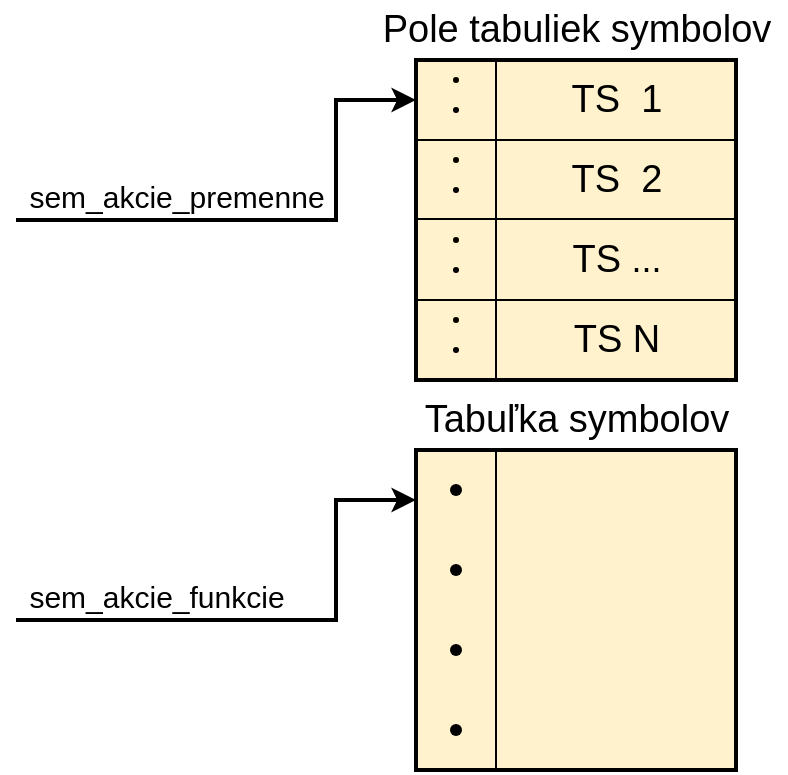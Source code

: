 <mxfile version="15.9.4" type="device"><diagram id="EdEBxcZpIFbV_Eey3Trm" name="Page-1"><mxGraphModel dx="2272" dy="780" grid="1" gridSize="10" guides="1" tooltips="1" connect="1" arrows="1" fold="1" page="1" pageScale="1" pageWidth="850" pageHeight="1100" math="0" shadow="0"><root><mxCell id="0"/><mxCell id="1" parent="0"/><mxCell id="ECcZWLPd1dTkBnq0sZ_G-18" value="" style="whiteSpace=wrap;html=1;aspect=fixed;fontSize=19;strokeWidth=2;fillColor=#fff2cc;strokeColor=#000000;" parent="1" vertex="1"><mxGeometry x="160" y="280" width="160" height="160" as="geometry"/></mxCell><mxCell id="ECcZWLPd1dTkBnq0sZ_G-20" value="Pole tabuliek symbolov" style="text;html=1;align=center;verticalAlign=middle;resizable=0;points=[];autosize=1;strokeColor=none;fillColor=none;fontSize=19;" parent="1" vertex="1"><mxGeometry x="135" y="250" width="210" height="30" as="geometry"/></mxCell><mxCell id="ECcZWLPd1dTkBnq0sZ_G-22" value="" style="endArrow=none;html=1;rounded=0;fontSize=19;exitX=0;exitY=0.25;exitDx=0;exitDy=0;entryX=1;entryY=0.25;entryDx=0;entryDy=0;" parent="1" source="ECcZWLPd1dTkBnq0sZ_G-18" target="ECcZWLPd1dTkBnq0sZ_G-18" edge="1"><mxGeometry width="50" height="50" relative="1" as="geometry"><mxPoint x="300" y="530" as="sourcePoint"/><mxPoint x="350" y="480" as="targetPoint"/></mxGeometry></mxCell><mxCell id="ECcZWLPd1dTkBnq0sZ_G-23" value="" style="endArrow=none;html=1;rounded=0;fontSize=19;exitX=0;exitY=0.25;exitDx=0;exitDy=0;entryX=1;entryY=0.25;entryDx=0;entryDy=0;" parent="1" edge="1"><mxGeometry width="50" height="50" relative="1" as="geometry"><mxPoint x="160" y="359.5" as="sourcePoint"/><mxPoint x="320" y="359.5" as="targetPoint"/></mxGeometry></mxCell><mxCell id="ECcZWLPd1dTkBnq0sZ_G-24" value="" style="endArrow=none;html=1;rounded=0;fontSize=19;exitX=0;exitY=0.25;exitDx=0;exitDy=0;entryX=1;entryY=0.25;entryDx=0;entryDy=0;" parent="1" edge="1"><mxGeometry width="50" height="50" relative="1" as="geometry"><mxPoint x="160" y="400" as="sourcePoint"/><mxPoint x="320" y="400" as="targetPoint"/></mxGeometry></mxCell><mxCell id="ECcZWLPd1dTkBnq0sZ_G-25" value="TS&amp;nbsp; 1" style="text;html=1;align=center;verticalAlign=middle;resizable=0;points=[];autosize=1;strokeColor=none;fillColor=none;fontSize=19;" parent="1" vertex="1"><mxGeometry x="230" y="285" width="60" height="30" as="geometry"/></mxCell><mxCell id="ECcZWLPd1dTkBnq0sZ_G-26" value="TS&amp;nbsp; 2" style="text;html=1;align=center;verticalAlign=middle;resizable=0;points=[];autosize=1;strokeColor=none;fillColor=none;fontSize=19;" parent="1" vertex="1"><mxGeometry x="230" y="325" width="60" height="30" as="geometry"/></mxCell><mxCell id="ECcZWLPd1dTkBnq0sZ_G-27" value="TS&amp;nbsp;&lt;font style=&quot;font-size: 18px&quot;&gt;...&lt;/font&gt;" style="text;html=1;align=center;verticalAlign=middle;resizable=0;points=[];autosize=1;strokeColor=none;fillColor=none;fontSize=19;" parent="1" vertex="1"><mxGeometry x="230" y="365" width="60" height="30" as="geometry"/></mxCell><mxCell id="ECcZWLPd1dTkBnq0sZ_G-28" value="TS N" style="text;html=1;align=center;verticalAlign=middle;resizable=0;points=[];autosize=1;strokeColor=none;fillColor=none;fontSize=19;" parent="1" vertex="1"><mxGeometry x="230" y="405" width="60" height="30" as="geometry"/></mxCell><mxCell id="ECcZWLPd1dTkBnq0sZ_G-29" value="" style="endArrow=none;html=1;rounded=0;fontSize=19;entryX=0.25;entryY=0;entryDx=0;entryDy=0;exitX=0.25;exitY=1;exitDx=0;exitDy=0;" parent="1" source="ECcZWLPd1dTkBnq0sZ_G-18" target="ECcZWLPd1dTkBnq0sZ_G-18" edge="1"><mxGeometry width="50" height="50" relative="1" as="geometry"><mxPoint x="230" y="460" as="sourcePoint"/><mxPoint x="280" y="410" as="targetPoint"/></mxGeometry></mxCell><mxCell id="ECcZWLPd1dTkBnq0sZ_G-33" value="" style="shape=waypoint;sketch=0;fillStyle=solid;size=3;pointerEvents=1;points=[];fillColor=none;resizable=0;rotatable=0;perimeter=centerPerimeter;snapToPoint=1;fontSize=19;strokeWidth=1;" parent="1" vertex="1"><mxGeometry x="160" y="310" width="40" height="40" as="geometry"/></mxCell><mxCell id="ECcZWLPd1dTkBnq0sZ_G-34" value="" style="shape=waypoint;sketch=0;fillStyle=solid;size=3;pointerEvents=1;points=[];fillColor=none;resizable=0;rotatable=0;perimeter=centerPerimeter;snapToPoint=1;fontSize=19;strokeWidth=1;" parent="1" vertex="1"><mxGeometry x="160" y="325" width="40" height="40" as="geometry"/></mxCell><mxCell id="ECcZWLPd1dTkBnq0sZ_G-35" value="" style="shape=waypoint;sketch=0;fillStyle=solid;size=3;pointerEvents=1;points=[];fillColor=none;resizable=0;rotatable=0;perimeter=centerPerimeter;snapToPoint=1;fontSize=19;strokeWidth=1;" parent="1" vertex="1"><mxGeometry x="160" y="350" width="40" height="40" as="geometry"/></mxCell><mxCell id="ECcZWLPd1dTkBnq0sZ_G-36" value="" style="shape=waypoint;sketch=0;fillStyle=solid;size=3;pointerEvents=1;points=[];fillColor=none;resizable=0;rotatable=0;perimeter=centerPerimeter;snapToPoint=1;fontSize=19;strokeWidth=1;" parent="1" vertex="1"><mxGeometry x="160" y="365" width="40" height="40" as="geometry"/></mxCell><mxCell id="ECcZWLPd1dTkBnq0sZ_G-37" value="" style="shape=waypoint;sketch=0;fillStyle=solid;size=3;pointerEvents=1;points=[];fillColor=none;resizable=0;rotatable=0;perimeter=centerPerimeter;snapToPoint=1;fontSize=19;strokeWidth=1;" parent="1" vertex="1"><mxGeometry x="160" y="390" width="40" height="40" as="geometry"/></mxCell><mxCell id="ECcZWLPd1dTkBnq0sZ_G-38" value="" style="shape=waypoint;sketch=0;fillStyle=solid;size=3;pointerEvents=1;points=[];fillColor=none;resizable=0;rotatable=0;perimeter=centerPerimeter;snapToPoint=1;fontSize=19;strokeWidth=1;" parent="1" vertex="1"><mxGeometry x="160" y="405" width="40" height="40" as="geometry"/></mxCell><mxCell id="ECcZWLPd1dTkBnq0sZ_G-39" value="" style="whiteSpace=wrap;html=1;aspect=fixed;fontSize=19;strokeWidth=2;fillColor=#fff2cc;strokeColor=#000000;" parent="1" vertex="1"><mxGeometry x="160" y="475" width="160" height="160" as="geometry"/></mxCell><mxCell id="ECcZWLPd1dTkBnq0sZ_G-40" value="Tabuľka symbolov" style="text;html=1;align=center;verticalAlign=middle;resizable=0;points=[];autosize=1;strokeColor=none;fillColor=none;fontSize=19;" parent="1" vertex="1"><mxGeometry x="155" y="445" width="170" height="30" as="geometry"/></mxCell><mxCell id="ECcZWLPd1dTkBnq0sZ_G-48" value="" style="endArrow=none;html=1;rounded=0;fontSize=19;entryX=0.25;entryY=0;entryDx=0;entryDy=0;exitX=0.25;exitY=1;exitDx=0;exitDy=0;" parent="1" source="ECcZWLPd1dTkBnq0sZ_G-39" target="ECcZWLPd1dTkBnq0sZ_G-39" edge="1"><mxGeometry width="50" height="50" relative="1" as="geometry"><mxPoint x="230" y="655" as="sourcePoint"/><mxPoint x="280" y="605" as="targetPoint"/></mxGeometry></mxCell><mxCell id="ECcZWLPd1dTkBnq0sZ_G-57" value="" style="shape=waypoint;sketch=0;fillStyle=solid;size=6;pointerEvents=1;points=[];fillColor=none;resizable=0;rotatable=0;perimeter=centerPerimeter;snapToPoint=1;fontSize=19;strokeWidth=1;" parent="1" vertex="1"><mxGeometry x="160" y="475" width="40" height="40" as="geometry"/></mxCell><mxCell id="ECcZWLPd1dTkBnq0sZ_G-58" value="" style="shape=waypoint;sketch=0;fillStyle=solid;size=6;pointerEvents=1;points=[];fillColor=none;resizable=0;rotatable=0;perimeter=centerPerimeter;snapToPoint=1;fontSize=19;strokeWidth=1;" parent="1" vertex="1"><mxGeometry x="160" y="515" width="40" height="40" as="geometry"/></mxCell><mxCell id="ECcZWLPd1dTkBnq0sZ_G-59" value="" style="shape=waypoint;sketch=0;fillStyle=solid;size=6;pointerEvents=1;points=[];fillColor=none;resizable=0;rotatable=0;perimeter=centerPerimeter;snapToPoint=1;fontSize=19;strokeWidth=1;" parent="1" vertex="1"><mxGeometry x="160" y="555" width="40" height="40" as="geometry"/></mxCell><mxCell id="ECcZWLPd1dTkBnq0sZ_G-60" value="" style="shape=waypoint;sketch=0;fillStyle=solid;size=6;pointerEvents=1;points=[];fillColor=none;resizable=0;rotatable=0;perimeter=centerPerimeter;snapToPoint=1;fontSize=19;strokeWidth=1;" parent="1" vertex="1"><mxGeometry x="160" y="595" width="40" height="40" as="geometry"/></mxCell><mxCell id="ECcZWLPd1dTkBnq0sZ_G-61" value="" style="endArrow=classic;html=1;rounded=0;fontSize=18;strokeWidth=2;" parent="1" edge="1"><mxGeometry width="50" height="50" relative="1" as="geometry"><mxPoint x="-40" y="360" as="sourcePoint"/><mxPoint x="160" y="300" as="targetPoint"/><Array as="points"><mxPoint x="120" y="360"/><mxPoint x="120" y="300"/></Array></mxGeometry></mxCell><mxCell id="ECcZWLPd1dTkBnq0sZ_G-62" value="" style="shape=waypoint;sketch=0;fillStyle=solid;size=3;pointerEvents=1;points=[];fillColor=none;resizable=0;rotatable=0;perimeter=centerPerimeter;snapToPoint=1;fontSize=19;strokeWidth=1;" parent="1" vertex="1"><mxGeometry x="160" y="270" width="40" height="40" as="geometry"/></mxCell><mxCell id="ECcZWLPd1dTkBnq0sZ_G-63" value="" style="shape=waypoint;sketch=0;fillStyle=solid;size=3;pointerEvents=1;points=[];fillColor=none;resizable=0;rotatable=0;perimeter=centerPerimeter;snapToPoint=1;fontSize=19;strokeWidth=1;" parent="1" vertex="1"><mxGeometry x="160" y="285" width="40" height="40" as="geometry"/></mxCell><mxCell id="ECcZWLPd1dTkBnq0sZ_G-65" value="&lt;font style=&quot;font-size: 15px&quot;&gt;sem_akcie_premenne&lt;/font&gt;" style="text;html=1;align=center;verticalAlign=middle;resizable=0;points=[];autosize=1;strokeColor=none;fillColor=none;fontSize=18;" parent="1" vertex="1"><mxGeometry x="-40" y="333" width="160" height="30" as="geometry"/></mxCell><mxCell id="ECcZWLPd1dTkBnq0sZ_G-66" value="" style="endArrow=classic;html=1;rounded=0;fontSize=18;strokeWidth=2;" parent="1" edge="1"><mxGeometry width="50" height="50" relative="1" as="geometry"><mxPoint x="-40" y="560" as="sourcePoint"/><mxPoint x="160" y="500" as="targetPoint"/><Array as="points"><mxPoint x="120" y="560"/><mxPoint x="120" y="500"/></Array></mxGeometry></mxCell><mxCell id="ECcZWLPd1dTkBnq0sZ_G-67" value="&lt;font style=&quot;font-size: 15px&quot;&gt;sem_akcie_funkcie&lt;/font&gt;" style="text;html=1;align=center;verticalAlign=middle;resizable=0;points=[];autosize=1;strokeColor=none;fillColor=none;fontSize=18;" parent="1" vertex="1"><mxGeometry x="-40" y="533" width="140" height="30" as="geometry"/></mxCell></root></mxGraphModel></diagram></mxfile>